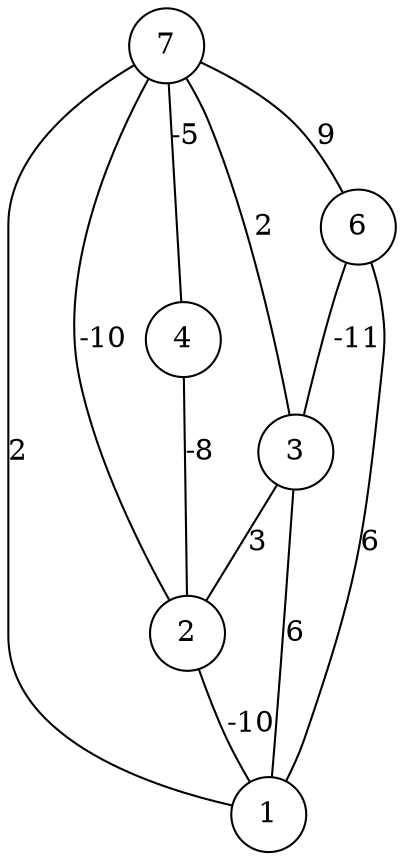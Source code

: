 graph { 
	 fontname="Helvetica,Arial,sans-serif" 
	 node [shape = circle]; 
	 7 -- 1 [label = "2"];
	 7 -- 2 [label = "-10"];
	 7 -- 3 [label = "2"];
	 7 -- 4 [label = "-5"];
	 7 -- 6 [label = "9"];
	 6 -- 1 [label = "6"];
	 6 -- 3 [label = "-11"];
	 4 -- 2 [label = "-8"];
	 3 -- 1 [label = "6"];
	 3 -- 2 [label = "3"];
	 2 -- 1 [label = "-10"];
	 1;
	 2;
	 3;
	 4;
	 6;
	 7;
}
